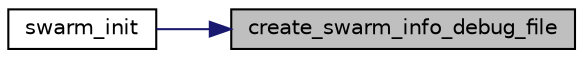 digraph "create_swarm_info_debug_file"
{
 // LATEX_PDF_SIZE
  edge [fontname="Helvetica",fontsize="10",labelfontname="Helvetica",labelfontsize="10"];
  node [fontname="Helvetica",fontsize="10",shape=record];
  rankdir="RL";
  Node1 [label="create_swarm_info_debug_file",height=0.2,width=0.4,color="black", fillcolor="grey75", style="filled", fontcolor="black",tooltip=" "];
  Node1 -> Node2 [dir="back",color="midnightblue",fontsize="10",style="solid",fontname="Helvetica"];
  Node2 [label="swarm_init",height=0.2,width=0.4,color="black", fillcolor="white", style="filled",URL="$con_steer_8c.html#ac9fc25150ae671d5d5a8f6bec950de95",tooltip=" "];
}
